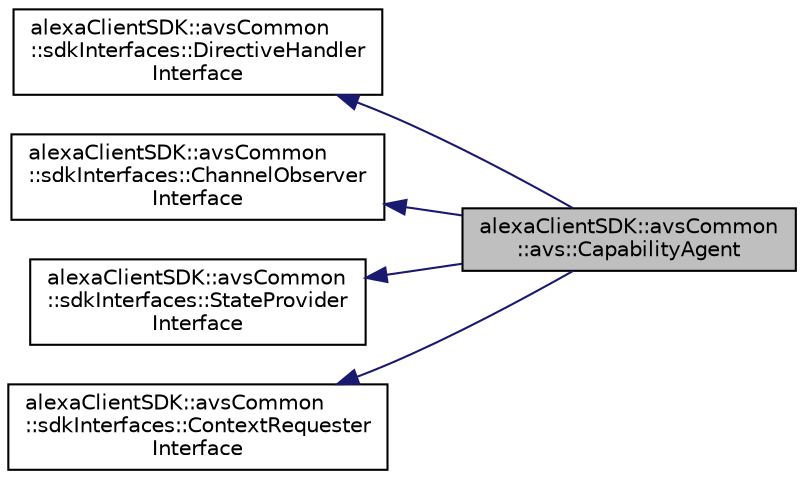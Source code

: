 digraph "alexaClientSDK::avsCommon::avs::CapabilityAgent"
{
  edge [fontname="Helvetica",fontsize="10",labelfontname="Helvetica",labelfontsize="10"];
  node [fontname="Helvetica",fontsize="10",shape=record];
  rankdir="LR";
  Node27 [label="alexaClientSDK::avsCommon\l::avs::CapabilityAgent",height=0.2,width=0.4,color="black", fillcolor="grey75", style="filled", fontcolor="black"];
  Node28 -> Node27 [dir="back",color="midnightblue",fontsize="10",style="solid",fontname="Helvetica"];
  Node28 [label="alexaClientSDK::avsCommon\l::sdkInterfaces::DirectiveHandler\lInterface",height=0.2,width=0.4,color="black", fillcolor="white", style="filled",URL="$classalexa_client_s_d_k_1_1avs_common_1_1sdk_interfaces_1_1_directive_handler_interface.html"];
  Node29 -> Node27 [dir="back",color="midnightblue",fontsize="10",style="solid",fontname="Helvetica"];
  Node29 [label="alexaClientSDK::avsCommon\l::sdkInterfaces::ChannelObserver\lInterface",height=0.2,width=0.4,color="black", fillcolor="white", style="filled",URL="$classalexa_client_s_d_k_1_1avs_common_1_1sdk_interfaces_1_1_channel_observer_interface.html"];
  Node30 -> Node27 [dir="back",color="midnightblue",fontsize="10",style="solid",fontname="Helvetica"];
  Node30 [label="alexaClientSDK::avsCommon\l::sdkInterfaces::StateProvider\lInterface",height=0.2,width=0.4,color="black", fillcolor="white", style="filled",URL="$classalexa_client_s_d_k_1_1avs_common_1_1sdk_interfaces_1_1_state_provider_interface.html"];
  Node31 -> Node27 [dir="back",color="midnightblue",fontsize="10",style="solid",fontname="Helvetica"];
  Node31 [label="alexaClientSDK::avsCommon\l::sdkInterfaces::ContextRequester\lInterface",height=0.2,width=0.4,color="black", fillcolor="white", style="filled",URL="$classalexa_client_s_d_k_1_1avs_common_1_1sdk_interfaces_1_1_context_requester_interface.html"];
}
